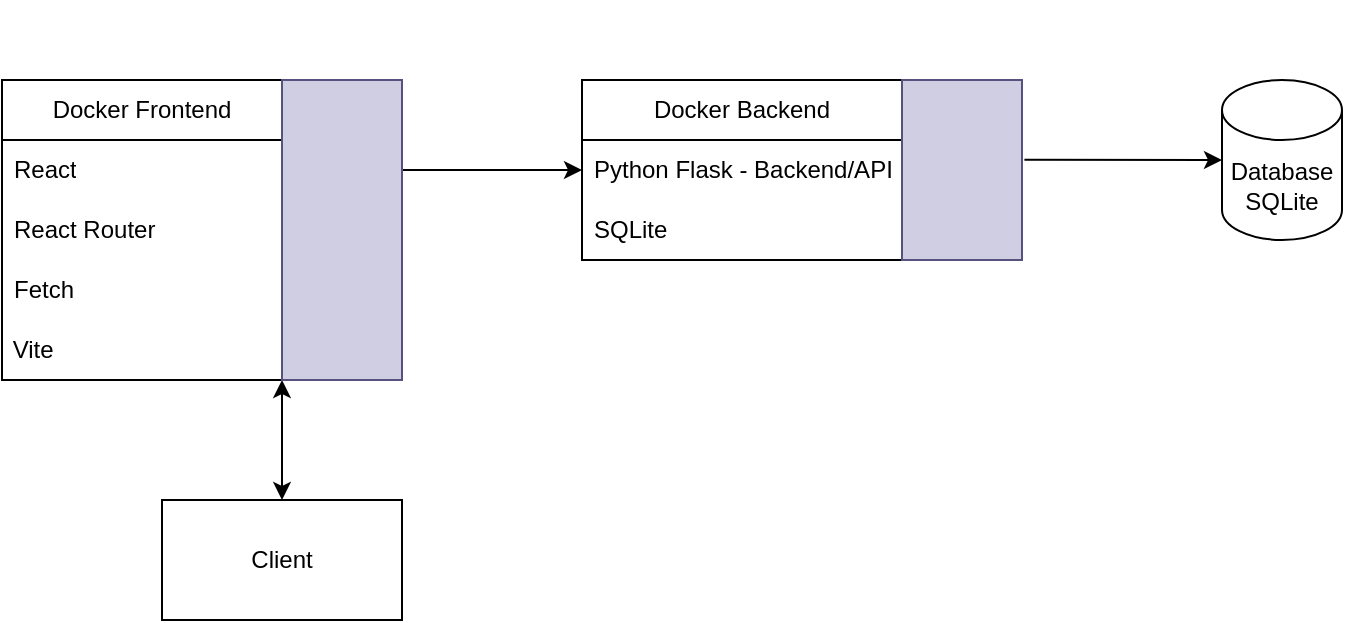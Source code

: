 <mxfile>
    <diagram id="LMvgkFh8aIjy8oPXQzll" name="Page-1">
        <mxGraphModel dx="876" dy="239" grid="1" gridSize="10" guides="1" tooltips="1" connect="1" arrows="1" fold="1" page="1" pageScale="1" pageWidth="850" pageHeight="1100" math="0" shadow="0">
            <root>
                <mxCell id="0"/>
                <mxCell id="1" parent="0"/>
                <mxCell id="2" value="Database&lt;br&gt;SQLite" style="shape=cylinder3;whiteSpace=wrap;html=1;boundedLbl=1;backgroundOutline=1;size=15;" parent="1" vertex="1">
                    <mxGeometry x="710" y="190" width="60" height="80" as="geometry"/>
                </mxCell>
                <mxCell id="4" value="Docker Frontend" style="swimlane;fontStyle=0;childLayout=stackLayout;horizontal=1;startSize=30;horizontalStack=0;resizeParent=1;resizeParentMax=0;resizeLast=0;collapsible=1;marginBottom=0;whiteSpace=wrap;html=1;" parent="1" vertex="1">
                    <mxGeometry x="100" y="190" width="140" height="150" as="geometry"/>
                </mxCell>
                <mxCell id="5" value="React" style="text;strokeColor=none;fillColor=none;align=left;verticalAlign=middle;spacingLeft=4;spacingRight=4;overflow=hidden;points=[[0,0.5],[1,0.5]];portConstraint=eastwest;rotatable=0;whiteSpace=wrap;html=1;" parent="4" vertex="1">
                    <mxGeometry y="30" width="140" height="30" as="geometry"/>
                </mxCell>
                <mxCell id="6" value="React Router" style="text;strokeColor=none;fillColor=none;align=left;verticalAlign=middle;spacingLeft=4;spacingRight=4;overflow=hidden;points=[[0,0.5],[1,0.5]];portConstraint=eastwest;rotatable=0;whiteSpace=wrap;html=1;" parent="4" vertex="1">
                    <mxGeometry y="60" width="140" height="30" as="geometry"/>
                </mxCell>
                <mxCell id="7" value="Fetch" style="text;strokeColor=none;fillColor=none;align=left;verticalAlign=middle;spacingLeft=4;spacingRight=4;overflow=hidden;points=[[0,0.5],[1,0.5]];portConstraint=eastwest;rotatable=0;whiteSpace=wrap;html=1;" parent="4" vertex="1">
                    <mxGeometry y="90" width="140" height="30" as="geometry"/>
                </mxCell>
                <mxCell id="21" value="&amp;nbsp;Vite" style="text;html=1;strokeColor=none;fillColor=none;align=left;verticalAlign=middle;whiteSpace=wrap;rounded=0;" parent="4" vertex="1">
                    <mxGeometry y="120" width="140" height="30" as="geometry"/>
                </mxCell>
                <mxCell id="8" value="Docker Backend" style="swimlane;fontStyle=0;childLayout=stackLayout;horizontal=1;startSize=30;horizontalStack=0;resizeParent=1;resizeParentMax=0;resizeLast=0;collapsible=1;marginBottom=0;whiteSpace=wrap;html=1;" parent="1" vertex="1">
                    <mxGeometry x="390" y="190" width="160" height="90" as="geometry"/>
                </mxCell>
                <mxCell id="9" value="Python Flask - Backend/API" style="text;strokeColor=none;fillColor=none;align=left;verticalAlign=middle;spacingLeft=4;spacingRight=4;overflow=hidden;points=[[0,0.5],[1,0.5]];portConstraint=eastwest;rotatable=0;whiteSpace=wrap;html=1;" parent="8" vertex="1">
                    <mxGeometry y="30" width="160" height="30" as="geometry"/>
                </mxCell>
                <mxCell id="10" value="SQLite" style="text;strokeColor=none;fillColor=none;align=left;verticalAlign=middle;spacingLeft=4;spacingRight=4;overflow=hidden;points=[[0,0.5],[1,0.5]];portConstraint=eastwest;rotatable=0;whiteSpace=wrap;html=1;" parent="8" vertex="1">
                    <mxGeometry y="60" width="160" height="30" as="geometry"/>
                </mxCell>
                <mxCell id="12" value="" style="endArrow=classic;startArrow=classic;html=1;exitX=1;exitY=0.5;exitDx=0;exitDy=0;entryX=0;entryY=0.5;entryDx=0;entryDy=0;" parent="1" source="5" target="9" edge="1">
                    <mxGeometry width="50" height="50" relative="1" as="geometry">
                        <mxPoint x="400" y="250" as="sourcePoint"/>
                        <mxPoint x="450" y="200" as="targetPoint"/>
                    </mxGeometry>
                </mxCell>
                <mxCell id="13" value="" style="endArrow=classic;startArrow=none;html=1;exitX=1.02;exitY=0.443;exitDx=0;exitDy=0;entryX=0;entryY=0.5;entryDx=0;entryDy=0;entryPerimeter=0;exitPerimeter=0;" parent="1" source="24" target="2" edge="1">
                    <mxGeometry width="50" height="50" relative="1" as="geometry">
                        <mxPoint x="400" y="250" as="sourcePoint"/>
                        <mxPoint x="450" y="200" as="targetPoint"/>
                    </mxGeometry>
                </mxCell>
                <mxCell id="16" value="Client" style="rounded=0;whiteSpace=wrap;html=1;" parent="1" vertex="1">
                    <mxGeometry x="180" y="400" width="120" height="60" as="geometry"/>
                </mxCell>
                <mxCell id="17" value="" style="endArrow=classic;startArrow=classic;html=1;exitX=0.5;exitY=0;exitDx=0;exitDy=0;" parent="1" source="16" edge="1">
                    <mxGeometry width="50" height="50" relative="1" as="geometry">
                        <mxPoint x="310" y="320" as="sourcePoint"/>
                        <mxPoint x="240" y="340" as="targetPoint"/>
                    </mxGeometry>
                </mxCell>
                <mxCell id="18" value="" style="shape=image;verticalLabelPosition=bottom;labelBackgroundColor=default;verticalAlign=top;aspect=fixed;imageAspect=0;image=https://cdn4.iconfinder.com/data/icons/logos-and-brands/512/97_Docker_logo_logos-1024.png;" parent="1" vertex="1">
                    <mxGeometry x="270" y="150" width="40" height="40" as="geometry"/>
                </mxCell>
                <mxCell id="19" value="" style="shape=image;verticalLabelPosition=bottom;labelBackgroundColor=default;verticalAlign=top;aspect=fixed;imageAspect=0;image=https://cdn4.iconfinder.com/data/icons/logos-and-brands/512/97_Docker_logo_logos-1024.png;" parent="1" vertex="1">
                    <mxGeometry x="510" y="155" width="40" height="40" as="geometry"/>
                </mxCell>
                <mxCell id="24" value="" style="rounded=0;whiteSpace=wrap;html=1;fillColor=#d0cee2;strokeColor=#56517e;" parent="1" vertex="1">
                    <mxGeometry x="550" y="190" width="60" height="90" as="geometry"/>
                </mxCell>
                <mxCell id="23" value="" style="shape=image;verticalLabelPosition=bottom;labelBackgroundColor=default;verticalAlign=top;aspect=fixed;imageAspect=0;image=https://www.pngkey.com/png/full/98-985032_flask-logo-flask-python-icon.png;" parent="1" vertex="1">
                    <mxGeometry x="560.53" y="195" width="27.26" height="35" as="geometry"/>
                </mxCell>
                <mxCell id="25" value="" style="shape=image;verticalLabelPosition=bottom;labelBackgroundColor=default;verticalAlign=top;aspect=fixed;imageAspect=0;image=https://www.pngrepo.com/download/354381/sqlite.png;" vertex="1" parent="1">
                    <mxGeometry x="557.5" y="235" width="45" height="45" as="geometry"/>
                </mxCell>
                <mxCell id="27" value="" style="rounded=0;whiteSpace=wrap;html=1;fillColor=#d0cee2;strokeColor=#56517e;" vertex="1" parent="1">
                    <mxGeometry x="240" y="190" width="60" height="150" as="geometry"/>
                </mxCell>
                <mxCell id="28" value="" style="shape=image;verticalLabelPosition=bottom;labelBackgroundColor=default;verticalAlign=top;aspect=fixed;imageAspect=0;image=https://pluspng.com/img-png/react-logo-png-react-js-logo-history-design-history-and-evolution-5500x3094.png;" vertex="1" parent="1">
                    <mxGeometry x="245.6" y="210.25" width="48.8" height="27.5" as="geometry"/>
                </mxCell>
                <mxCell id="29" value="" style="shape=image;verticalLabelPosition=bottom;labelBackgroundColor=default;verticalAlign=top;aspect=fixed;imageAspect=0;image=https://www.bigscal.com/wp-content/uploads/2022/09/React-Router.png;clipPath=inset(17.74% 24.33% 17.74% 22.67%);" vertex="1" parent="1">
                    <mxGeometry x="240" y="237.13" width="60" height="37.74" as="geometry"/>
                </mxCell>
                <mxCell id="33" value="" style="shape=image;verticalLabelPosition=bottom;labelBackgroundColor=default;verticalAlign=top;aspect=fixed;imageAspect=0;image=https://miro.medium.com/v2/resize:fit:500/1*Q1hL3uMUrjuYD2l8bUI-Bg.png;" vertex="1" parent="1">
                    <mxGeometry x="240" y="273.87" width="60.22" height="36.13" as="geometry"/>
                </mxCell>
                <mxCell id="34" value="" style="shape=image;verticalLabelPosition=bottom;labelBackgroundColor=default;verticalAlign=top;aspect=fixed;imageAspect=0;image=https://seeklogo.com/images/V/vite-logo-BFD4283991-seeklogo.com.png;" vertex="1" parent="1">
                    <mxGeometry x="257.5" y="310" width="25" height="25" as="geometry"/>
                </mxCell>
            </root>
        </mxGraphModel>
    </diagram>
</mxfile>
